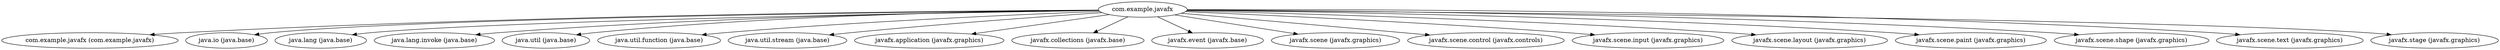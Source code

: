 digraph "com.example.javafx" {
    // Path: /Users/hakan/IdeaProjects/jigsaw/javafx/out
   "com.example.javafx"                               -> "com.example.javafx (com.example.javafx)";
   "com.example.javafx"                               -> "java.io (java.base)";
   "com.example.javafx"                               -> "java.lang (java.base)";
   "com.example.javafx"                               -> "java.lang.invoke (java.base)";
   "com.example.javafx"                               -> "java.util (java.base)";
   "com.example.javafx"                               -> "java.util.function (java.base)";
   "com.example.javafx"                               -> "java.util.stream (java.base)";
   "com.example.javafx"                               -> "javafx.application (javafx.graphics)";
   "com.example.javafx"                               -> "javafx.collections (javafx.base)";
   "com.example.javafx"                               -> "javafx.event (javafx.base)";
   "com.example.javafx"                               -> "javafx.scene (javafx.graphics)";
   "com.example.javafx"                               -> "javafx.scene.control (javafx.controls)";
   "com.example.javafx"                               -> "javafx.scene.input (javafx.graphics)";
   "com.example.javafx"                               -> "javafx.scene.layout (javafx.graphics)";
   "com.example.javafx"                               -> "javafx.scene.paint (javafx.graphics)";
   "com.example.javafx"                               -> "javafx.scene.shape (javafx.graphics)";
   "com.example.javafx"                               -> "javafx.scene.text (javafx.graphics)";
   "com.example.javafx"                               -> "javafx.stage (javafx.graphics)";
}
